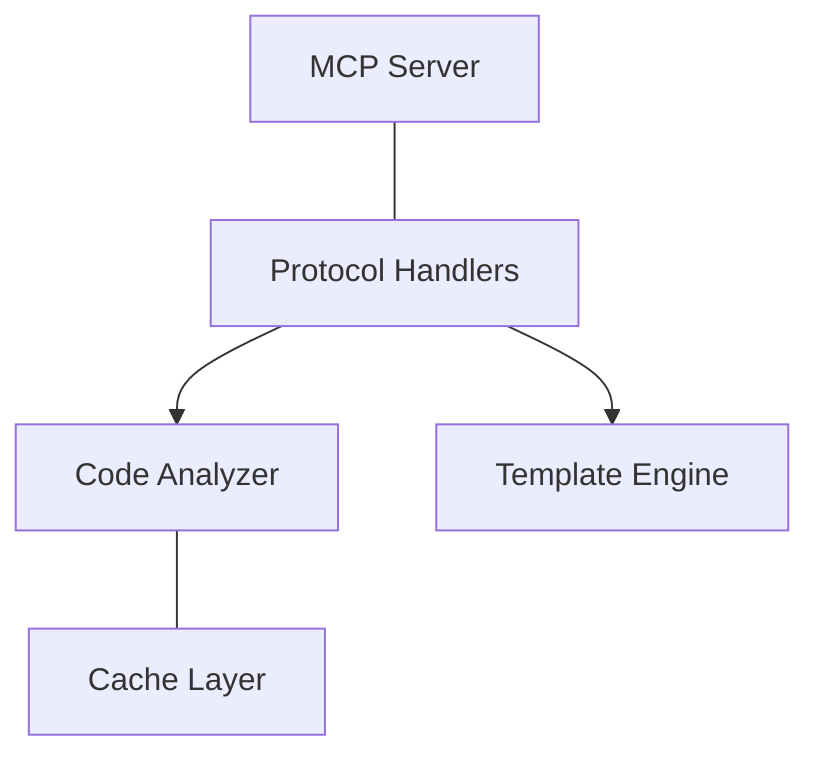 graph TD
    analyzer[Code Analyzer]
    templates[Template Engine]
    cache[Cache Layer]
    mcp_server[MCP Server]
    handlers[Protocol Handlers]

    mcp_server --- handlers
    handlers --> analyzer
    handlers --> templates
    analyzer --- cache